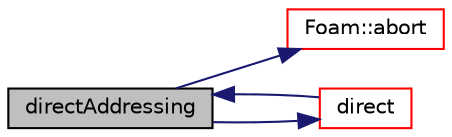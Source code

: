 digraph "directAddressing"
{
  bgcolor="transparent";
  edge [fontname="Helvetica",fontsize="10",labelfontname="Helvetica",labelfontsize="10"];
  node [fontname="Helvetica",fontsize="10",shape=record];
  rankdir="LR";
  Node65 [label="directAddressing",height=0.2,width=0.4,color="black", fillcolor="grey75", style="filled", fontcolor="black"];
  Node65 -> Node66 [color="midnightblue",fontsize="10",style="solid",fontname="Helvetica"];
  Node66 [label="Foam::abort",height=0.2,width=0.4,color="red",URL="$a21851.html#a447107a607d03e417307c203fa5fb44b"];
  Node65 -> Node111 [color="midnightblue",fontsize="10",style="solid",fontname="Helvetica"];
  Node111 [label="direct",height=0.2,width=0.4,color="red",URL="$a28417.html#ae76ee987311e5a64ff3eb5857c82a76a",tooltip="Is the mapping direct. "];
  Node111 -> Node65 [color="midnightblue",fontsize="10",style="solid",fontname="Helvetica"];
}
